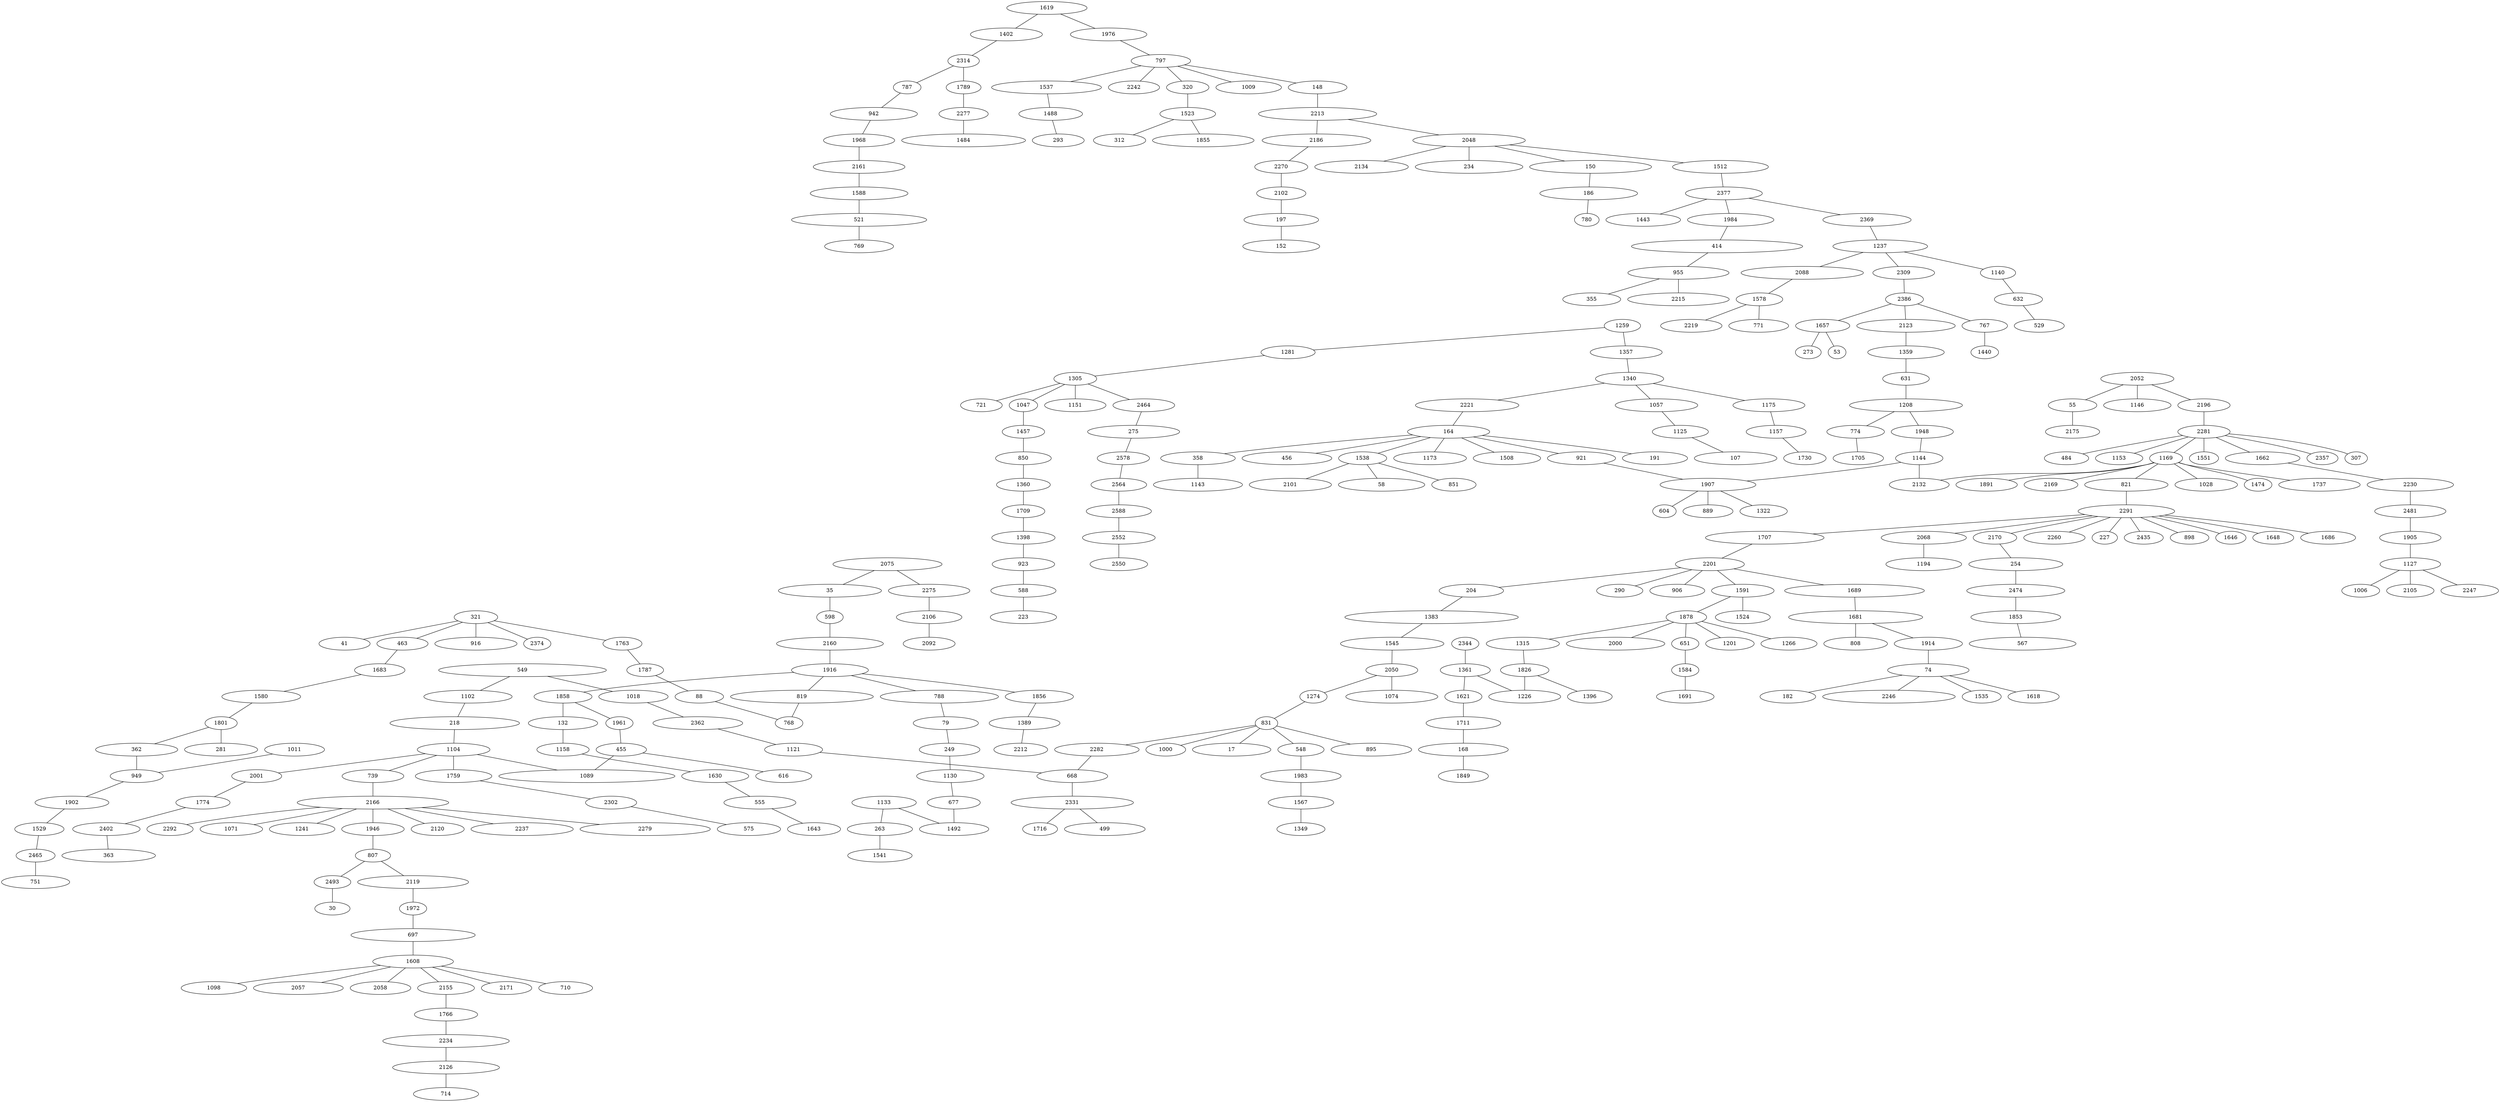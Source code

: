 graph {



	1000 [height="0.47", level="1", pos="-2176.00,-25022.75", width="1.46"];
	1006 [height="0.47", level="5", pos="-2343.33,41447.18", width="1.39"];
	1009 [height="0.47", level="4", pos="-50760.72,7044.84", width="2.40"];
	1011 [height="0.47", level="3", pos="87067.88,69178.60", width="2.19"];
	1018 [height="0.47", level="7", pos="19682.10,-15401.94", width="2.54"];
	1028 [height="0.47", level="5", pos="-7848.45,5232.47", width="2.29"];
	1047 [height="0.47", level="7", pos="-22592.40,-41542.17", width="1.04"];
	1057 [height="0.47", level="3", pos="-23466.91,-28142.00", width="3.03"];
	107 [height="0.47", level="3", pos="-13997.54,-28858.96", width="3.03"];
	1071 [height="0.47", level="6", pos="38026.19,-19723.56", width="2.29"];
	1074 [height="0.47", level="3", pos="10784.84,-10572.13", width="3.38"];
	1089 [height="0.47", level="3", pos="30326.22,2466.31", width="6.46"];
	1098 [height="0.47", level="7", pos="29545.38,-38887.21", width="2.40"];
	1102 [height="0.47", level="5", pos="23933.06,-8427.73", width="3.24"];
	1104 [height="0.47", level="3", pos="31204.95,-5597.54", width="2.67"];
	1121 [height="0.47", level="5", pos="11214.87,-24883.09", width="2.13"];
	1125 [height="0.47", level="3", pos="-16535.28,-28906.77", width="2.06"];
	1127 [height="0.47", level="6", pos="-3926.44,42506.67", width="2.22"];
	1130 [height="0.47", level="6", pos="44873.41,6763.05", width="2.47"];
	1133 [height="0.47", level="5", pos="50786.22,-70.90", width="2.36"];
	1140 [height="0.47", level="7", pos="-31531.37,35398.03", width="1.29"];
	1143 [height="0.47", level="1", pos="-37449.02,-11565.01", width="3.26"];
	1144 [height="0.47", level="6", pos="-14471.79,-2229.38", width="1.74"];
	1146 [height="0.47", level="5", pos="-254.51,24997.80", width="2.47"];
	1151 [height="0.47", level="3", pos="-29715.71,-34820.21", width="2.25"];
	1153 [height="0.47", level="5", pos="-8180.61,12075.83", width="1.74"];
	1157 [height="0.47", level="5", pos="-35369.08,-24626.20", width="2.19"];
	1158 [height="0.47", level="3", pos="37446.84,8527.63", width="1.92"];
	1169 [height="0.47", level="5", pos="-5914.12,5705.10", width="1.21"];
	1173 [height="0.47", level="5", pos="-36352.30,-14188.79", width="2.67"];
	1175 [height="0.47", level="4", pos="-33137.06,-24549.32", width="2.64"];
	1194 [height="0.47", level="3", pos="141.63,1445.03", width="2.78"];
	1201 [height="0.47", level="3", pos="10966.00,23714.04", width="1.78"];
	1208 [height="0.47", level="7", pos="-24594.80,4827.69", width="4.14"];
	1226 [height="0.47", level="4", pos="12259.04,35229.18", width="2.64"];
	1237 [height="0.47", level="1", pos="-27477.97,33376.25", width="3.47"];
	1241 [height="0.47", level="3", pos="35780.47,-20348.62", width="2.40"];
	1259 [height="0.47", level="8", pos="-25850.60,-31803.18", width="1.33"];
	1266 [height="0.47", level="2", pos="11097.66,21442.24", width="2.06"];
	1274 [height="0.47", level="2", pos="3162.14,-9884.47", width="0.44"];
	1281 [height="0.47", level="7", pos="-24863.78,-33891.63", width="1.99"];
	1305 [height="0.47", level="7", pos="-25814.42,-38055.51", width="1.57"];
	1315 [height="0.47", level="5", pos="7906.53,28552.97", width="2.68"];
	132 [height="0.47", level="3", pos="33070.25,9836.99", width="2.54"];
	1322 [height="0.47", level="3", pos="-29077.66,-4884.36", width="1.74"];
	1340 [height="0.47", level="4", pos="-28780.83,-25072.46", width="2.50"];
	1349 [height="0.47", level="8", pos="-6038.33,-37347.79", width="1.76"];
	1357 [height="0.47", level="2", pos="-27408.08,-29145.93", width="2.64"];
	1359 [height="0.47", level="3", pos="-23696.99,17138.10", width="2.81"];
	1360 [height="0.47", level="8", pos="-21965.11,-51743.86", width="1.97"];
	1361 [height="0.47", level="7", pos="15837.58,34506.76", width="1.83"];
	1383 [height="0.47", level="6", pos="19391.04,-2893.82", width="6.36"];
	1389 [height="0.47", level="7", pos="31725.21,20230.51", width="2.60"];
	1396 [height="0.47", level="3", pos="8522.35,35150.58", width="1.64"];
	1398 [height="0.47", level="7", pos="-15458.39,-58748.34", width="2.32"];
	1402 [height="0.47", level="6", pos="-52705.12,-9535.95", width="2.64"];
	1440 [height="0.47", level="3", pos="-18119.71,28878.93", width="1.01"];
	1443 [height="0.47", level="5", pos="-40621.09,28900.98", width="2.74"];
	1457 [height="0.47", level="6", pos="-18994.47,-45373.70", width="1.56"];
	1474 [height="0.47", level="2", pos="-6238.82,8042.76", width="1.01"];
	148 [height="0.47", level="5", pos="-49715.47,9782.36", width="2.15"];
	1484 [height="0.47", level="2", pos="-40527.32,-15484.85", width="4.54"];
	1488 [height="0.47", level="3", pos="-62411.21,3918.26", width="2.33"];
	1492 [height="0.47", level="5", pos="49039.52,3596.13", width="2.54"];
	150 [height="0.47", level="5", pos="-43809.29,19786.11", width="4.47"];
	1508 [height="0.47", level="3", pos="-30525.72,-10446.65", width="2.47"];
	1512 [height="0.47", level="5", pos="-38983.58,22346.20", width="3.51"];
	152 [height="0.47", level="3", pos="-36687.25,-3623.21", width="2.82"];
	1523 [height="0.47", level="4", pos="-60478.18,17956.55", width="2.04"];
	1524 [height="0.47", level="2", pos="16378.33,17307.31", width="2.01"];
	1529 [height="0.47", level="3", pos="91752.46,72527.12", width="1.81"];
	1535 [height="0.47", level="4", pos="3447.79,384.76", width="1.43"];
	1537 [height="0.47", level="6", pos="-58840.53,4646.91", width="4.03"];
	1538 [height="0.47", level="2", pos="-20941.54,-18658.39", width="1.76"];
	1541 [height="0.47", level="7", pos="49926.93,-7506.75", width="2.36"];
	1545 [height="0.47", level="4", pos="16240.73,-7394.44", width="3.79"];
	1551 [height="0.47", level="5", pos="-6590.00,10203.67", width="1.07"];
	1567 [height="0.47", level="6", pos="-6361.31,-35549.53", width="2.40"];
	1578 [height="0.47", level="5", pos="-20161.99,39951.17", width="1.71"];
	1580 [height="0.47", level="3", pos="78624.28,58313.65", width="2.89"];
	1584 [height="0.47", level="8", pos="13681.37,27376.80", width="0.83"];
	1588 [height="0.47", level="4", pos="-41971.27,-28272.61", width="3.58"];
	1591 [height="0.47", level="2", pos="13471.04,17828.91", width="2.29"];
	1608 [height="0.47", level="7", pos="31175.48,-37469.72", width="2.96"];
	1618 [height="0.47", level="4", pos="3801.31,2189.01", width="1.88"];
	1619 [height="0.47", level="8", pos="-52947.66,-5926.09", width="2.94"];
	1621 [height="0.47", level="8", pos="19062.04,34959.51", width="1.36"];
	1630 [height="0.47", level="5", pos="37510.71,5480.62", width="2.46"];
	164 [height="0.47", level="4", pos="-32001.27,-15210.86", width="3.01"];
	1643 [height="0.47", level="8", pos="38564.94,2106.04", width="1.94"];
	1646 [height="0.47", level="5", pos="2950.18,3395.09", width="1.11"];
	1648 [height="0.47", level="2", pos="-1262.61,5727.97", width="1.50"];
	1657 [height="0.47", level="3", pos="-16764.31,33329.15", width="1.99"];
	1662 [height="0.47", level="7", pos="-5907.60,20697.27", width="2.74"];
	168 [height="0.47", level="2", pos="24117.43,41341.17", width="3.29"];
	1681 [height="0.47", level="8", pos="14788.53,2021.64", width="4.92"];
	1683 [height="0.47", level="3", pos="75661.67,52546.34", width="1.85"];
	1686 [height="0.47", level="1", pos="1805.07,8759.56", width="2.01"];
	1689 [height="0.47", level="5", pos="15567.54,4170.24", width="5.13"];
	1691 [height="0.47", level="8", pos="13615.85,25732.87", width="2.11"];
	17 [height="0.47", level="1", pos="-3154.05,-26420.03", width="2.88"];
	1705 [height="0.47", level="3", pos="-21466.36,7445.91", width="1.85"];
	1707 [height="0.47", level="6", pos="8535.74,7584.71", width="4.35"];
	1709 [height="0.47", level="7", pos="-19279.53,-57085.78", width="1.57"];
	1711 [height="0.47", level="2", pos="20693.35,36564.88", width="2.74"];
	1716 [height="0.47", level="1", pos="14682.06,-25214.31", width="1.28"];
	1730 [height="0.47", level="7", pos="-36549.36,-22377.78", width="1.56"];
	1737 [height="0.47", level="4", pos="-8900.06,4714.70", width="2.99"];
	1759 [height="0.47", level="8", pos="30320.73,-8707.96", width="2.81"];
	1763 [height="0.47", level="2", pos="63330.34,38117.19", width="1.43"];
	1766 [height="0.47", level="7", pos="24440.38,-43540.27", width="2.32"];
	1774 [height="0.47", level="7", pos="27060.11,-12306.24", width="1.99"];
	1787 [height="0.47", level="4", pos="56909.39,37454.59", width="1.35"];
	1789 [height="0.47", level="3", pos="-48821.77,-16898.08", width="1.28"];
	1801 [height="0.47", level="3", pos="81394.42,63471.22", width="1.18"];
	182 [height="0.47", level="2", pos="2762.40,-136.64", width="2.04"];
	1826 [height="0.47", level="5", pos="8995.69,32563.52", width="1.78"];
	1849 [height="0.47", level="5", pos="26302.57,42087.74", width="1.83"];
	1853 [height="0.47", level="5", pos="6888.54,15633.27", width="3.29"];
	1855 [height="0.47", level="7", pos="-58867.88,19677.79", width="3.72"];
	1856 [height="0.47", level="2", pos="33493.61,21094.10", width="2.50"];
	1858 [height="0.47", level="5", pos="31408.86,13267.69", width="2.13"];
	186 [height="0.47", level="5", pos="-48948.38,20873.33", width="3.58"];
	1878 [height="0.47", level="6", pos="8120.47,23276.12", width="1.49"];
	1891 [height="0.47", level="3", pos="-7739.88,3666.00", width="2.25"];
	1902 [height="0.47", level="5", pos="88923.84,71001.27", width="2.71"];
	1905 [height="0.47", level="6", pos="-5279.12,38957.12", width="2.25"];
	1907 [height="0.47", level="5", pos="-26535.37,-2889.57", width="3.51"];
	191 [height="0.47", level="4", pos="-31291.53,-18182.24", width="2.39"];
	1914 [height="0.47", level="4", pos="11946.53,508.77", width="2.50"];
	1916 [height="0.47", level="2", pos="36848.40,19151.62", width="2.82"];
	1946 [height="0.47", level="6", pos="40352.55,-21168.86", width="2.29"];
	1948 [height="0.47", level="6", pos="-20486.31,489.57", width="2.28"];
	1961 [height="0.47", level="5", pos="29449.57,9272.19", width="0.94"];
	1968 [height="0.47", level="6", pos="-48431.08,-23270.49", width="2.61"];
	197 [height="0.47", level="5", pos="-38056.97,-1988.17", width="2.74"];
	1972 [height="0.47", level="5", pos="35048.65,-29091.75", width="0.81"];
	1976 [height="0.47", level="5", pos="-52156.28,-1323.43", width="2.81"];
	1983 [height="0.47", level="8", pos="-4409.95,-31883.68", width="2.94"];
	1984 [height="0.47", level="5", pos="-40913.81,31393.66", width="3.17"];
	2000 [height="0.47", level="8", pos="9409.36,26172.68", width="3.61"];
	2001 [height="0.47", level="7", pos="28699.07,-8966.92", width="1.83"];
	204 [height="0.47", level="3", pos="19780.18,1779.69", width="2.36"];
	2048 [height="0.47", level="5", pos="-41190.18,15723.49", width="4.13"];
	2050 [height="0.47", level="4", pos="10643.20,-6937.04", width="1.90"];
	2052 [height="0.47", level="3", pos="-1397.96,22074.79", width="2.68"];
	2057 [height="0.47", level="7", pos="31393.12,-34798.28", width="3.29"];
	2058 [height="0.47", level="8", pos="29086.25,-35037.38", width="2.22"];
	2068 [height="0.47", level="7", pos="-127.91,2653.85", width="3.13"];
	2075 [height="0.47", level="3", pos="32624.58,39240.81", width="4.00"];
	2088 [height="0.47", level="5", pos="-22786.66,34844.77", width="4.49"];
	2092 [height="0.47", level="7", pos="37750.56,38553.38", width="1.90"];
	2101 [height="0.47", level="1", pos="-23299.76,-21647.87", width="3.01"];
	2102 [height="0.47", level="3", pos="-41170.88,-1780.19", width="1.81"];
	2105 [height="0.47", level="6", pos="-7027.37,41892.33", width="1.74"];
	2106 [height="0.47", level="7", pos="37478.57,40231.20", width="2.40"];
	2119 [height="0.47", level="5", pos="38127.75,-23851.93", width="4.07"];
	2120 [height="0.47", level="7", pos="36367.15,-19789.43", width="1.94"];
	2123 [height="0.47", level="5", pos="-22613.03,21478.19", width="3.61"];
	2126 [height="0.47", level="7", pos="21580.07,-39471.78", width="3.92"];
	2132 [height="0.47", level="3", pos="-9780.16,858.42", width="2.19"];
	2134 [height="0.47", level="6", pos="-38878.62,15272.13", width="3.43"];
	2155 [height="0.47", level="7", pos="28312.83,-44041.18", width="2.08"];
	2160 [height="0.47", level="2", pos="34949.42,24068.31", width="3.92"];
	2161 [height="0.47", level="6", pos="-45316.70,-26137.80", width="3.36"];
	2166 [height="0.47", level="1", pos="38026.17,-16935.00", width="5.56"];
	2169 [height="0.47", level="5", pos="-7275.75,6806.03", width="1.97"];
	2170 [height="0.47", level="6", pos="5719.37,9131.75", width="1.60"];
	2171 [height="0.47", level="7", pos="28061.07,-37857.90", width="1.85"];
	2175 [height="0.47", level="3", pos="4089.67,28112.80", width="1.99"];
	218 [height="0.47", level="3", pos="26364.59,-5929.14", width="4.75"];
	2186 [height="0.47", level="6", pos="-44072.69,6701.98", width="3.99"];
	2196 [height="0.47", level="5", pos="-5153.17,17621.25", width="1.92"];
	2201 [height="0.47", level="3", pos="15916.50,8216.81", width="2.53"];
	2212 [height="0.47", level="7", pos="29935.77,20611.11", width="1.97"];
	2213 [height="0.47", level="5", pos="-43770.32,10376.52", width="4.33"];
	2215 [height="0.47", level="5", pos="-40732.24,39252.21", width="3.72"];
	2219 [height="0.47", level="5", pos="-20247.52,42539.21", width="2.25"];
	2221 [height="0.47", level="5", pos="-31514.86,-19510.67", width="3.79"];
	223 [height="0.47", level="6", pos="-11679.38,-53936.99", width="2.43"];
	2230 [height="0.47", level="7", pos="-7125.81,28794.21", width="3.17"];
	2234 [height="0.47", level="7", pos="21943.78,-42586.61", width="4.64"];
	2237 [height="0.47", level="3", pos="34239.78,-18431.85", width="3.75"];
	2242 [height="0.47", level="5", pos="-52429.14,2908.65", width="1.88"];
	2246 [height="0.47", level="4", pos="4422.66,1905.01", width="4.86"];
	2247 [height="0.47", level="6", pos="-6582.71,43349.74", width="2.11"];
	2260 [height="0.47", level="3", pos="-1506.24,7142.53", width="2.25"];
	227 [height="0.47", level="5", pos="-538.52,7036.20", width="0.93"];
	2270 [height="0.47", level="3", pos="-43456.00,1874.81", width="1.94"];
	2275 [height="0.47", level="7", pos="34839.11,40386.79", width="2.99"];
	2277 [height="0.47", level="2", pos="-43841.23,-16187.69", width="1.81"];
	2279 [height="0.47", level="1", pos="33784.27,-20639.69", width="4.78"];
	2281 [height="0.47", level="7", pos="-5577.37,13009.32", width="1.92"];
	2282 [height="0.47", level="7", pos="1804.55,-27498.36", width="3.10"];
	2291 [height="0.47", level="6", pos="1787.05,5960.03", width="3.54"];
	2292 [height="0.47", level="8", pos="36303.17,-14268.15", width="1.69"];
	2302 [height="0.47", level="7", pos="32927.25,-10916.75", width="1.88"];
	2309 [height="0.47", level="5", pos="-26112.41,28515.97", width="2.26"];
	2314 [height="0.47", level="4", pos="-54196.24,-14204.70", width="1.15"];
	2331 [height="0.47", level="1", pos="12660.11,-28293.42", width="4.49"];
	234 [height="0.47", level="5", pos="-38531.56,17101.82", width="3.94"];
	2344 [height="0.47", level="5", pos="16388.83,37639.95", width="0.81"];
	2357 [height="0.47", level="6", pos="-6688.80,16557.36", width="1.14"];
	2362 [height="0.47", level="5", pos="15882.70,-19022.55", width="3.29"];
	2369 [height="0.47", level="1", pos="-36100.78,30029.39", width="3.24"];
	2374 [height="0.47", level="7", pos="64880.63,42945.00", width="0.53"];
	2377 [height="0.47", level="7", pos="-38670.27,27912.46", width="2.82"];
	2386 [height="0.47", level="5", pos="-21213.06,26916.51", width="1.39"];
	2402 [height="0.47", level="7", pos="25770.82,-16589.05", width="2.47"];
	2435 [height="0.47", level="7", pos="2993.54,4030.01", width="1.43"];
	2464 [height="0.47", level="3", pos="-32586.02,-39189.92", width="2.26"];
	2465 [height="0.47", level="3", pos="96293.08,76507.61", width="1.43"];
	2474 [height="0.47", level="5", pos="5815.88,13475.54", width="3.60"];
	2481 [height="0.47", level="6", pos="-7376.93,34980.65", width="2.61"];
	249 [height="0.47", level="4", pos="44689.01,8771.52", width="2.22"];
	2493 [height="0.47", level="3", pos="42684.42,-30529.67", width="1.35"];
	254 [height="0.47", level="7", pos="9391.14,11357.50", width="3.44"];
	2550 [height="0.47", level="8", pos="-43189.00,-37738.02", width="2.11"];
	2552 [height="0.47", level="8", pos="-43521.97,-36577.87", width="2.67"];
	2564 [height="0.47", level="8", pos="-40389.07,-40504.23", width="2.04"];
	2578 [height="0.47", level="7", pos="-38294.39,-43822.56", width="1.92"];
	2588 [height="0.47", level="8", pos="-41290.33,-38288.46", width="2.39"];
	263 [height="0.47", level="5", pos="50604.46,-5222.08", width="2.39"];
	273 [height="0.47", level="6", pos="-16149.91,35708.54", width="0.94"];
	275 [height="0.47", level="7", pos="-35016.05,-41554.69", width="3.38"];
	281 [height="0.47", level="3", pos="83107.60,62227.91", width="2.68"];
	290 [height="0.47", level="1", pos="17867.98,9827.10", width="1.69"];
	293 [height="0.47", level="5", pos="-63356.91,6845.55", width="1.90"];
	30 [height="0.47", level="3", pos="42681.17,-32891.45", width="1.29"];
	307 [height="0.47", level="6", pos="-4372.13,15011.21", width="0.74"];
	312 [height="0.47", level="7", pos="-62037.03,20044.58", width="1.92"];
	320 [height="0.47", level="4", pos="-56152.98,12323.10", width="1.56"];
	321 [height="0.47", level="3", pos="68195.86,45354.81", width="1.60"];
	35 [height="0.47", level="2", pos="32701.21,34948.77", width="3.78"];
	355 [height="0.47", level="6", pos="-43692.82,36000.50", width="2.13"];
	358 [height="0.47", level="5", pos="-35665.90,-11755.65", width="2.74"];
	362 [height="0.47", level="7", pos="82759.95,66318.83", width="3.01"];
	363 [height="0.47", level="7", pos="27828.09,-17554.55", width="3.43"];
	41 [height="0.47", level="3", pos="67948.40,49141.97", width="1.88"];
	414 [height="0.47", level="8", pos="-42048.93,34146.10", width="6.28"];
	455 [height="0.47", level="8", pos="29112.68,5869.77", width="1.85"];
	456 [height="0.47", level="5", pos="-35448.85,-14603.36", width="3.29"];
	463 [height="0.47", level="7", pos="72236.75,49477.56", width="1.88"];
	484 [height="0.47", level="5", pos="-6637.43,15698.32", width="1.63"];
	499 [height="0.47", level="6", pos="14509.88,-27044.29", width="2.96"];
	521 [height="0.47", level="4", pos="-37483.97,-30662.85", width="4.96"];
	529 [height="0.47", level="6", pos="-29995.42,40498.11", width="1.83"];
	53 [height="0.47", level="3", pos="-14175.78,35518.18", width="0.51"];
	548 [height="0.47", level="1", pos="-6418.54,-29085.90", width="1.69"];
	549 [height="0.47", level="7", pos="21005.75,-10969.45", width="6.15"];
	55 [height="0.47", level="3", pos="2105.30,27344.03", width="1.78"];
	555 [height="0.47", level="8", pos="36739.89,2240.34", width="2.64"];
	567 [height="0.47", level="5", pos="8785.42,16140.25", width="3.92"];
	575 [height="0.47", level="3", pos="34936.37,-10980.09", width="2.32"];
	58 [height="0.47", level="2", pos="-20786.41,-22487.36", width="3.17"];
	588 [height="0.47", level="3", pos="-10382.11,-55161.56", width="2.39"];
	598 [height="0.47", level="3", pos="33353.49,29130.84", width="0.97"];
	604 [height="0.47", level="3", pos="-29584.09,-3241.21", width="0.86"];
	616 [height="0.47", level="8", pos="31071.16,4672.77", width="2.06"];
	631 [height="0.47", level="5", pos="-23581.24,11849.69", width="1.71"];
	632 [height="0.47", level="7", pos="-32344.00,39759.00", width="1.76"];
	651 [height="0.47", level="3", pos="11688.93,25715.49", width="1.00"];
	668 [height="0.47", level="8", pos="8139.70,-27770.43", width="2.60"];
	677 [height="0.47", level="7", pos="46151.88,5201.27", width="1.94"];
	697 [height="0.47", level="6", pos="32679.38,-33157.02", width="4.56"];
	710 [height="0.47", level="6", pos="34140.93,-36685.89", width="1.97"];
	714 [height="0.47", level="7", pos="21279.49,-37883.01", width="2.39"];
	721 [height="0.47", level="2", pos="-21902.88,-38553.37", width="1.53"];
	739 [height="0.47", level="6", pos="36586.01,-9503.54", width="2.26"];
	74 [height="0.47", level="4", pos="6241.71,-292.93", width="2.99"];
	751 [height="0.47", level="3", pos="94442.55,79765.77", width="2.50"];
	767 [height="0.47", level="5", pos="-18588.16,27394.30", width="1.67"];
	768 [height="0.47", level="4", pos="48186.90,32788.51", width="1.01"];
	769 [height="0.47", level="4", pos="-39458.92,-33054.51", width="2.53"];
	771 [height="0.47", level="5", pos="-21501.28,41992.01", width="2.19"];
	774 [height="0.47", level="3", pos="-21058.08,5532.93", width="2.11"];
	780 [height="0.47", level="6", pos="-51590.91,20385.91", width="0.90"];
	787 [height="0.47", level="4", pos="-52485.40,-18111.71", width="1.01"];
	788 [height="0.47", level="4", pos="42589.44,16477.14", width="4.33"];
	79 [height="0.47", level="2", pos="46844.55,12309.71", width="2.39"];
	797 [height="0.47", level="5", pos="-54906.33,5169.57", width="2.18"];
	807 [height="0.47", level="6", pos="43121.83,-25723.83", width="1.29"];
	808 [height="0.47", level="2", pos="16991.59,1147.51", width="2.33"];
	819 [height="0.47", level="2", pos="43755.25,28654.81", width="5.24"];
	821 [height="0.47", level="5", pos="-2166.36,4037.05", width="3.06"];
	831 [height="0.47", level="1", pos="-1897.68,-21607.23", width="0.81"];
	850 [height="0.47", level="5", pos="-19196.60,-48601.03", width="2.04"];
	851 [height="0.47", level="3", pos="-21140.29,-21760.16", width="1.63"];
	88 [height="0.47", level="3", pos="52140.28,36073.27", width="1.78"];
	889 [height="0.47", level="3", pos="-29592.04,-5736.50", width="1.83"];
	895 [height="0.47", level="7", pos="-3315.95,-18072.65", width="2.96"];
	898 [height="0.47", level="6", pos="5033.86,5830.58", width="1.42"];
	906 [height="0.47", level="1", pos="14424.90,10872.72", width="2.01"];
	916 [height="0.47", level="3", pos="69257.54,41299.94", width="3.01"];
	921 [height="0.47", level="5", pos="-26385.33,-12907.18", width="2.50"];
	923 [height="0.47", level="7", pos="-13163.66,-57467.41", width="2.29"];
	942 [height="0.47", level="6", pos="-51107.91,-21450.93", width="3.19"];
	949 [height="0.47", level="5", pos="84078.28,69897.90", width="1.94"];
	955 [height="0.47", level="7", pos="-41551.96,37129.72", width="3.71"];
	1144 -- 2132 [ ];
	1144 -- 1907 [ ];
	2052 -- 55 [ ];
	2052 -- 1146 [ ];
	2052 -- 2196 [ ];
	55 -- 2175 [ ];
	2196 -- 2281 [ ];
	2281 -- 484 [ ];
	2281 -- 1169 [ ];
	2281 -- 1153 [ ];
	2314 -- 787 [ ];
	2281 -- 2357 [ ];
	2281 -- 1551 [ ];
	2281 -- 307 [ ];
	2281 -- 1662 [ ];
	1169 -- 2132 [ ];
	1169 -- 821 [ ];
	1169 -- 2169 [ ];
	1169 -- 1891 [ ];
	1169 -- 1474 [ ];
	1169 -- 1028 [ ];
	2314 -- 1789 [ ];
	1169 -- 1737 [ ];
	1662 -- 2230 [ ];
	821 -- 2291 [ ];
	2230 -- 2481 [ ];
	2291 -- 2170 [ ];
	2291 -- 1707 [ ];
	2291 -- 2068 [ ];
	2291 -- 2260 [ ];
	2291 -- 1686 [ ];
	2291 -- 227 [ ];
	148 -- 2213 [ ];
	2291 -- 1648 [ ];
	2291 -- 898 [ ];
	2291 -- 1646 [ ];
	2291 -- 2435 [ ];
	2481 -- 1905 [ ];
	2075 -- 2275 [ ];
	2075 -- 35 [ ];
	2275 -- 2106 [ ];
	35 -- 598 [ ];
	2106 -- 2092 [ ];
	320 -- 1523 [ ];
	598 -- 2160 [ ];
	2160 -- 1916 [ ];
	1916 -- 1858 [ ];
	1916 -- 819 [ ];
	1916 -- 1856 [ ];
	1916 -- 788 [ ];
	1858 -- 132 [ ];
	1858 -- 1961 [ ];
	819 -- 768 [ ];
	1856 -- 1389 [ ];
	1537 -- 1488 [ ];
	788 -- 79 [ ];
	1907 -- 889 [ ];
	1907 -- 1322 [ ];
	1907 -- 604 [ ];
	2170 -- 254 [ ];
	1707 -- 2201 [ ];
	2068 -- 1194 [ ];
	1905 -- 1127 [ ];
	254 -- 2474 [ ];
	2201 -- 204 [ ];
	787 -- 942 [ ];
	2201 -- 290 [ ];
	2201 -- 906 [ ];
	2201 -- 1591 [ ];
	2201 -- 1689 [ ];
	1127 -- 1006 [ ];
	1127 -- 2105 [ ];
	1127 -- 2247 [ ];
	2474 -- 1853 [ ];
	1853 -- 567 [ ];
	204 -- 1383 [ ];
	1789 -- 2277 [ ];
	1591 -- 1878 [ ];
	1591 -- 1524 [ ];
	1689 -- 1681 [ ];
	321 -- 463 [ ];
	321 -- 1763 [ ];
	321 -- 2374 [ ];
	321 -- 916 [ ];
	321 -- 41 [ ];
	463 -- 1683 [ ];
	1763 -- 1787 [ ];
	2213 -- 2048 [ ];
	1683 -- 1580 [ ];
	1787 -- 88 [ ];
	1580 -- 1801 [ ];
	88 -- 768 [ ];
	1801 -- 362 [ ];
	1801 -- 281 [ ];
	362 -- 949 [ ];
	1383 -- 1545 [ ];
	1545 -- 2050 [ ];
	2050 -- 1274 [ ];
	2213 -- 2186 [ ];
	2050 -- 1074 [ ];
	1274 -- 831 [ ];
	1878 -- 1315 [ ];
	1878 -- 651 [ ];
	1878 -- 1201 [ ];
	1878 -- 2000 [ ];
	1878 -- 1266 [ ];
	1681 -- 808 [ ];
	1681 -- 1914 [ ];
	831 -- 548 [ ];
	1523 -- 312 [ ];
	1619 -- 1976 [ ];
	831 -- 2282 [ ];
	831 -- 895 [ ];
	831 -- 17 [ ];
	831 -- 1000 [ ];
	1315 -- 1826 [ ];
	651 -- 1584 [ ];
	1914 -- 74 [ ];
	548 -- 1983 [ ];
	2282 -- 668 [ ];
	1826 -- 1226 [ ];
	1523 -- 1855 [ ];
	1826 -- 1396 [ ];
	1584 -- 1691 [ ];
	74 -- 1618 [ ];
	74 -- 182 [ ];
	74 -- 1535 [ ];
	74 -- 2246 [ ];
	2344 -- 1361 [ ];
	1361 -- 1226 [ ];
	1361 -- 1621 [ ];
	1621 -- 1711 [ ];
	1488 -- 293 [ ];
	1711 -- 168 [ ];
	168 -- 1849 [ ];
	1011 -- 949 [ ];
	949 -- 1902 [ ];
	1902 -- 1529 [ ];
	1529 -- 2465 [ ];
	2465 -- 751 [ ];
	132 -- 1158 [ ];
	1961 -- 455 [ ];
	1389 -- 2212 [ ];
	942 -- 1968 [ ];
	79 -- 249 [ ];
	1158 -- 1630 [ ];
	455 -- 1089 [ ];
	455 -- 616 [ ];
	249 -- 1130 [ ];
	549 -- 1102 [ ];
	549 -- 1018 [ ];
	1102 -- 218 [ ];
	1018 -- 2362 [ ];
	218 -- 1104 [ ];
	2277 -- 1484 [ ];
	2362 -- 1121 [ ];
	1104 -- 739 [ ];
	1104 -- 1089 [ ];
	1104 -- 1759 [ ];
	1104 -- 2001 [ ];
	1121 -- 668 [ ];
	739 -- 2166 [ ];
	1759 -- 2302 [ ];
	2001 -- 1774 [ ];
	668 -- 2331 [ ];
	2048 -- 2134 [ ];
	2166 -- 2120 [ ];
	2166 -- 2279 [ ];
	2166 -- 1946 [ ];
	2166 -- 2237 [ ];
	2166 -- 1071 [ ];
	2166 -- 1241 [ ];
	2166 -- 2292 [ ];
	2302 -- 575 [ ];
	1774 -- 2402 [ ];
	2331 -- 499 [ ];
	2048 -- 234 [ ];
	2331 -- 1716 [ ];
	2161 -- 1588 [ ];
	1588 -- 521 [ ];
	1630 -- 555 [ ];
	1130 -- 677 [ ];
	555 -- 1643 [ ];
	677 -- 1492 [ ];
	1946 -- 807 [ ];
	807 -- 2119 [ ];
	807 -- 2493 [ ];
	2048 -- 150 [ ];
	2119 -- 1972 [ ];
	2493 -- 30 [ ];
	1972 -- 697 [ ];
	697 -- 1608 [ ];
	2402 -- 363 [ ];
	1608 -- 1098 [ ];
	1608 -- 2171 [ ];
	1608 -- 2155 [ ];
	1608 -- 2058 [ ];
	1608 -- 2057 [ ];
	2048 -- 1512 [ ];
	1608 -- 710 [ ];
	2155 -- 1766 [ ];
	1983 -- 1567 [ ];
	1567 -- 1349 [ ];
	521 -- 769 [ ];
	1360 -- 1709 [ ];
	2564 -- 2588 [ ];
	1133 -- 263 [ ];
	1133 -- 1492 [ ];
	263 -- 1541 [ ];
	2186 -- 2270 [ ];
	1766 -- 2234 [ ];
	1709 -- 1398 [ ];
	1398 -- 923 [ ];
	923 -- 588 [ ];
	2234 -- 2126 [ ];
	2126 -- 714 [ ];
	588 -- 223 [ ];
	2588 -- 2552 [ ];
	2552 -- 2550 [ ];
	1968 -- 2161 [ ];
	1619 -- 1402 [ ];
	150 -- 186 [ ];
	1512 -- 2377 [ ];
	186 -- 780 [ ];
	2377 -- 2369 [ ];
	2377 -- 1984 [ ];
	2377 -- 1443 [ ];
	2270 -- 2102 [ ];
	2369 -- 1237 [ ];
	1984 -- 414 [ ];
	2102 -- 197 [ ];
	1976 -- 797 [ ];
	1237 -- 2088 [ ];
	1237 -- 2309 [ ];
	1237 -- 1140 [ ];
	414 -- 955 [ ];
	197 -- 152 [ ];
	2088 -- 1578 [ ];
	2309 -- 2386 [ ];
	1140 -- 632 [ ];
	955 -- 355 [ ];
	955 -- 2215 [ ];
	1402 -- 2314 [ ];
	1259 -- 1357 [ ];
	1259 -- 1281 [ ];
	1357 -- 1340 [ ];
	1281 -- 1305 [ ];
	1340 -- 2221 [ ];
	1340 -- 1057 [ ];
	1340 -- 1175 [ ];
	1305 -- 721 [ ];
	1305 -- 1047 [ ];
	1305 -- 2464 [ ];
	797 -- 148 [ ];
	1305 -- 1151 [ ];
	2221 -- 164 [ ];
	1057 -- 1125 [ ];
	1175 -- 1157 [ ];
	1047 -- 1457 [ ];
	2464 -- 275 [ ];
	164 -- 1508 [ ];
	164 -- 358 [ ];
	164 -- 1173 [ ];
	164 -- 921 [ ];
	797 -- 2242 [ ];
	164 -- 1538 [ ];
	164 -- 191 [ ];
	164 -- 456 [ ];
	1125 -- 107 [ ];
	1157 -- 1730 [ ];
	1457 -- 850 [ ];
	275 -- 2578 [ ];
	358 -- 1143 [ ];
	921 -- 1907 [ ];
	1538 -- 2101 [ ];
	797 -- 320 [ ];
	1538 -- 58 [ ];
	1538 -- 851 [ ];
	850 -- 1360 [ ];
	2578 -- 2564 [ ];
	1578 -- 2219 [ ];
	1578 -- 771 [ ];
	2386 -- 2123 [ ];
	2386 -- 1657 [ ];
	2386 -- 767 [ ];
	632 -- 529 [ ];
	797 -- 1009 [ ];
	2123 -- 1359 [ ];
	1657 -- 53 [ ];
	1657 -- 273 [ ];
	767 -- 1440 [ ];
	1359 -- 631 [ ];
	631 -- 1208 [ ];
	1208 -- 774 [ ];
	1208 -- 1948 [ ];
	774 -- 1705 [ ];
	1948 -- 1144 [ ];
	797 -- 1537 [ ];
}
